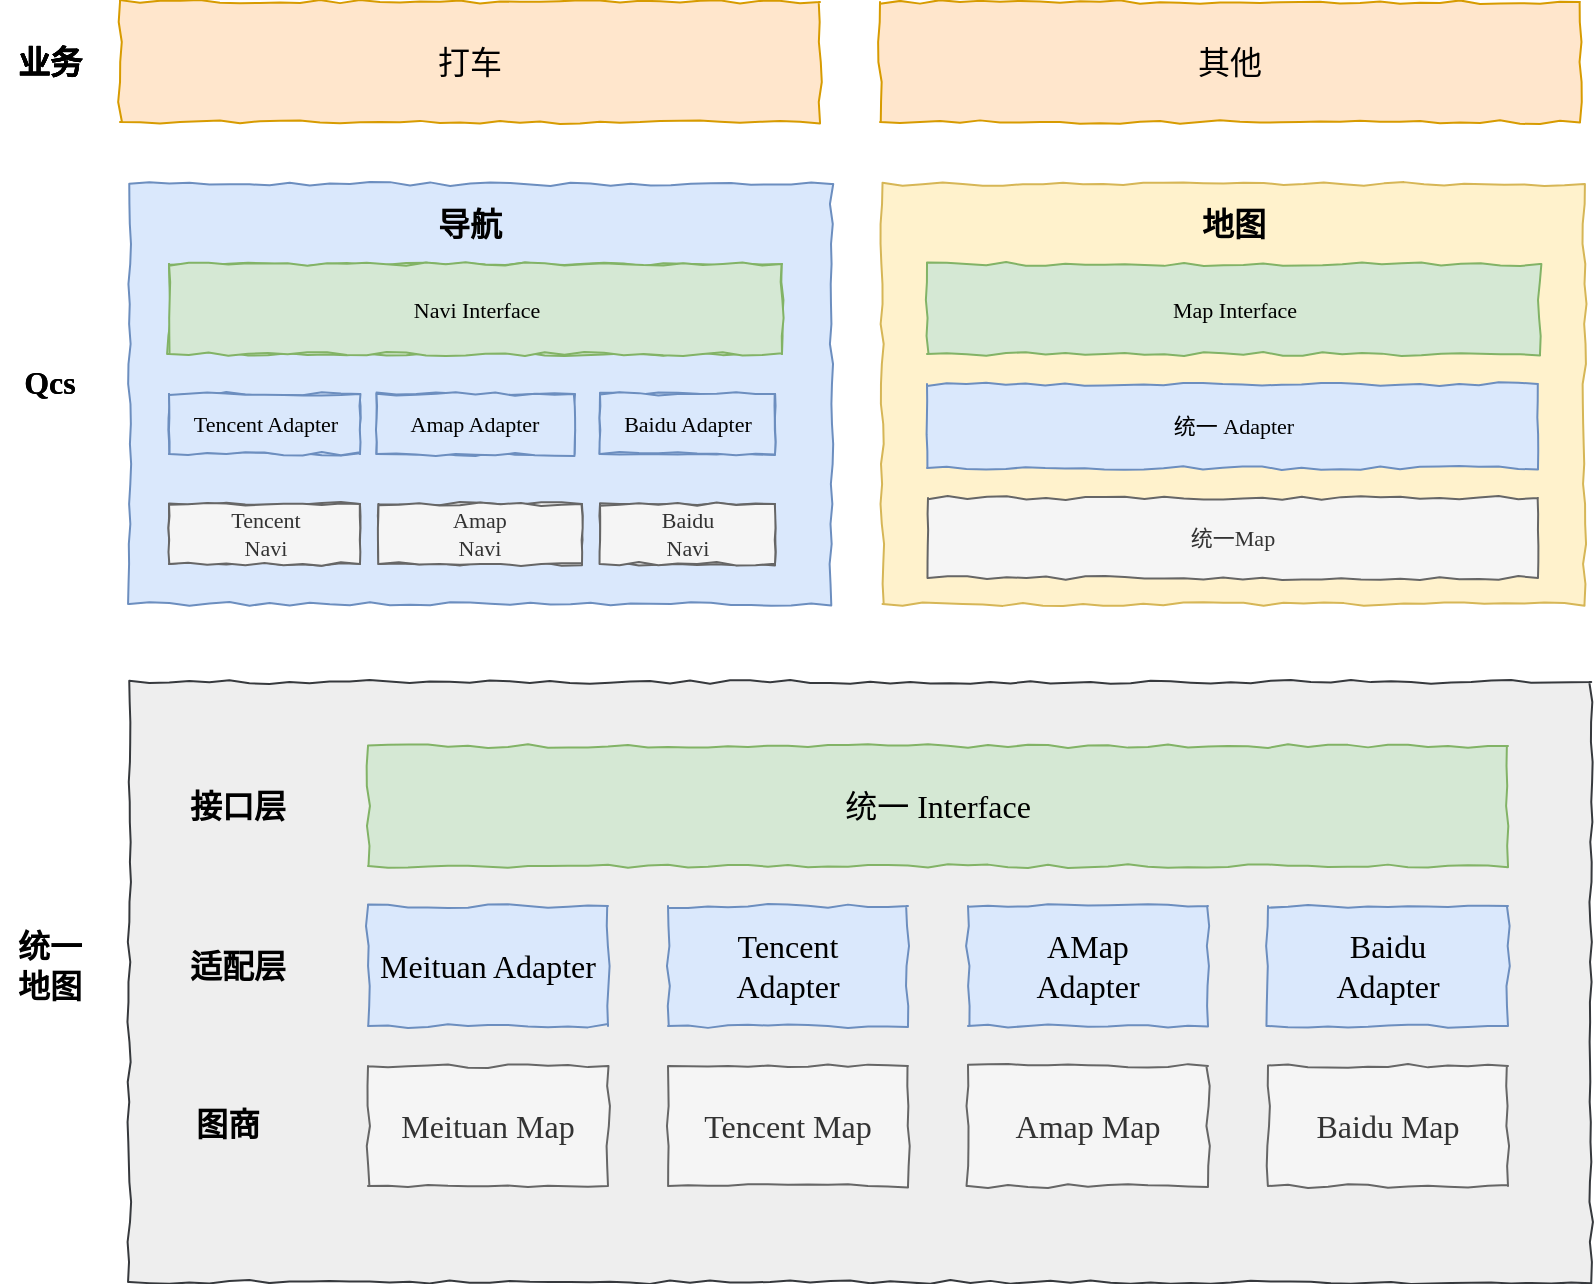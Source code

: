 <mxfile version="14.7.7" type="github">
  <diagram id="Is7nYFCBdMyNHaLq8IZW" name="第 1 页">
    <mxGraphModel dx="946" dy="646" grid="1" gridSize="10" guides="1" tooltips="1" connect="1" arrows="1" fold="1" page="1" pageScale="1" pageWidth="827" pageHeight="1169" math="0" shadow="0">
      <root>
        <mxCell id="0" />
        <mxCell id="1" parent="0" />
        <mxCell id="1ueHQHKciYsmYRuD5N_B-31" value="打车" style="rounded=0;whiteSpace=wrap;html=1;comic=1;fillColor=#ffe6cc;strokeColor=#d79b00;fontSize=16;fontFamily=Comic Sans MS;" parent="1" vertex="1">
          <mxGeometry x="80" y="150" width="350" height="60" as="geometry" />
        </mxCell>
        <mxCell id="1ueHQHKciYsmYRuD5N_B-32" value="业务" style="text;html=1;strokeColor=none;fillColor=none;align=center;verticalAlign=middle;whiteSpace=wrap;rounded=0;comic=1;fontFamily=Comic Sans MS;fontSize=16;fontStyle=1" parent="1" vertex="1">
          <mxGeometry x="20" y="170" width="50" height="20" as="geometry" />
        </mxCell>
        <mxCell id="1ueHQHKciYsmYRuD5N_B-33" value="其他" style="rounded=0;whiteSpace=wrap;html=1;comic=1;fillColor=#ffe6cc;strokeColor=#d79b00;fontSize=16;fontFamily=Comic Sans MS;" parent="1" vertex="1">
          <mxGeometry x="460" y="150" width="350" height="60" as="geometry" />
        </mxCell>
        <mxCell id="07GgqiMLKD5ptPio6yUv-5" value="业务" style="text;html=1;strokeColor=none;fillColor=none;align=center;verticalAlign=middle;whiteSpace=wrap;rounded=0;comic=1;fontFamily=Comic Sans MS;fontSize=16;fontStyle=1" parent="1" vertex="1">
          <mxGeometry x="20" y="170" width="50" height="20" as="geometry" />
        </mxCell>
        <mxCell id="XQhjO7J8rdvKNfG-MFRs-5" value="业务" style="text;html=1;strokeColor=none;fillColor=none;align=center;verticalAlign=middle;whiteSpace=wrap;rounded=0;comic=1;fontFamily=Comic Sans MS;fontSize=16;fontStyle=1" parent="1" vertex="1">
          <mxGeometry x="20" y="170" width="50" height="20" as="geometry" />
        </mxCell>
        <mxCell id="XQhjO7J8rdvKNfG-MFRs-29" value="业务" style="text;html=1;strokeColor=none;fillColor=none;align=center;verticalAlign=middle;whiteSpace=wrap;rounded=0;comic=1;fontFamily=Comic Sans MS;fontSize=16;fontStyle=1" parent="1" vertex="1">
          <mxGeometry x="20" y="170" width="50" height="20" as="geometry" />
        </mxCell>
        <mxCell id="sl_3yAfmPfBtSR_Gqw4w-1" value="" style="rounded=0;whiteSpace=wrap;html=1;comic=1;fontFamily=Comic Sans MS;fontSize=16;fillColor=#dae8fc;strokeColor=#6c8ebf;" vertex="1" parent="1">
          <mxGeometry x="84.63" y="241" width="351" height="210" as="geometry" />
        </mxCell>
        <mxCell id="sl_3yAfmPfBtSR_Gqw4w-2" value="Qcs" style="text;html=1;strokeColor=none;fillColor=none;align=center;verticalAlign=middle;whiteSpace=wrap;rounded=0;comic=1;fontFamily=Comic Sans MS;fontSize=16;fontStyle=1" vertex="1" parent="1">
          <mxGeometry x="20" y="330" width="50" height="20" as="geometry" />
        </mxCell>
        <mxCell id="sl_3yAfmPfBtSR_Gqw4w-3" value="地图" style="text;html=1;strokeColor=none;fillColor=none;align=center;verticalAlign=middle;whiteSpace=wrap;rounded=0;comic=1;fontFamily=Comic Sans MS;fontSize=16;fontStyle=1" vertex="1" parent="1">
          <mxGeometry x="611.75" y="260" width="50" height="20" as="geometry" />
        </mxCell>
        <mxCell id="sl_3yAfmPfBtSR_Gqw4w-4" value="导航" style="text;html=1;strokeColor=none;fillColor=none;align=center;verticalAlign=middle;whiteSpace=wrap;rounded=0;comic=1;fontFamily=Comic Sans MS;fontSize=16;fontStyle=1" vertex="1" parent="1">
          <mxGeometry x="230" y="251" width="50" height="20" as="geometry" />
        </mxCell>
        <mxCell id="sl_3yAfmPfBtSR_Gqw4w-5" value="Qcs" style="text;html=1;strokeColor=none;fillColor=none;align=center;verticalAlign=middle;whiteSpace=wrap;rounded=0;comic=1;fontFamily=Comic Sans MS;fontSize=16;fontStyle=1" vertex="1" parent="1">
          <mxGeometry x="20" y="330" width="50" height="20" as="geometry" />
        </mxCell>
        <mxCell id="sl_3yAfmPfBtSR_Gqw4w-6" value="地图" style="text;html=1;strokeColor=none;fillColor=none;align=center;verticalAlign=middle;whiteSpace=wrap;rounded=0;comic=1;fontFamily=Comic Sans MS;fontSize=16;fontStyle=1" vertex="1" parent="1">
          <mxGeometry x="611.75" y="260" width="50" height="20" as="geometry" />
        </mxCell>
        <mxCell id="sl_3yAfmPfBtSR_Gqw4w-7" value="Map Interface" style="rounded=0;whiteSpace=wrap;html=1;comic=1;fillColor=#d5e8d4;strokeColor=#82b366;fontSize=11;fontFamily=Comic Sans MS;" vertex="1" parent="1">
          <mxGeometry x="483.5" y="281" width="306.5" height="45" as="geometry" />
        </mxCell>
        <mxCell id="sl_3yAfmPfBtSR_Gqw4w-8" value="地图" style="text;html=1;strokeColor=none;fillColor=none;align=center;verticalAlign=middle;whiteSpace=wrap;rounded=0;comic=1;fontFamily=Comic Sans MS;fontSize=16;fontStyle=1" vertex="1" parent="1">
          <mxGeometry x="611.75" y="251" width="50" height="20" as="geometry" />
        </mxCell>
        <mxCell id="sl_3yAfmPfBtSR_Gqw4w-9" value="Navi Interface" style="rounded=0;whiteSpace=wrap;html=1;comic=1;fillColor=#d5e8d4;strokeColor=#82b366;fontSize=11;fontFamily=Comic Sans MS;" vertex="1" parent="1">
          <mxGeometry x="104.5" y="281" width="306.5" height="45" as="geometry" />
        </mxCell>
        <mxCell id="sl_3yAfmPfBtSR_Gqw4w-10" value="Tencent Adapter" style="rounded=0;whiteSpace=wrap;html=1;comic=1;fillColor=#dae8fc;strokeColor=#6c8ebf;fontSize=11;fontFamily=Comic Sans MS;" vertex="1" parent="1">
          <mxGeometry x="104.5" y="346" width="95.5" height="30" as="geometry" />
        </mxCell>
        <mxCell id="sl_3yAfmPfBtSR_Gqw4w-11" value="Amap Adapter" style="rounded=0;whiteSpace=wrap;html=1;comic=1;fillColor=#dae8fc;strokeColor=#6c8ebf;fontSize=11;fontFamily=Comic Sans MS;" vertex="1" parent="1">
          <mxGeometry x="208.25" y="346" width="99" height="30" as="geometry" />
        </mxCell>
        <mxCell id="sl_3yAfmPfBtSR_Gqw4w-12" value="Baidu Adapter" style="rounded=0;whiteSpace=wrap;html=1;comic=1;fillColor=#dae8fc;strokeColor=#6c8ebf;fontSize=11;fontFamily=Comic Sans MS;" vertex="1" parent="1">
          <mxGeometry x="320" y="346" width="87.5" height="30" as="geometry" />
        </mxCell>
        <mxCell id="sl_3yAfmPfBtSR_Gqw4w-13" value="Tencent&lt;br&gt;Navi" style="rounded=0;whiteSpace=wrap;html=1;comic=1;fillColor=#f5f5f5;strokeColor=#666666;fontSize=11;fontFamily=Comic Sans MS;fontColor=#333333;" vertex="1" parent="1">
          <mxGeometry x="104.5" y="401" width="95.5" height="30" as="geometry" />
        </mxCell>
        <mxCell id="sl_3yAfmPfBtSR_Gqw4w-14" value="Amap&lt;br&gt;Navi" style="rounded=0;whiteSpace=wrap;html=1;comic=1;fillColor=#f5f5f5;strokeColor=#666666;fontSize=11;fontFamily=Comic Sans MS;fontColor=#333333;" vertex="1" parent="1">
          <mxGeometry x="209.25" y="401" width="101.75" height="30" as="geometry" />
        </mxCell>
        <mxCell id="sl_3yAfmPfBtSR_Gqw4w-15" value="Baidu&lt;br&gt;Navi" style="rounded=0;whiteSpace=wrap;html=1;comic=1;fillColor=#f5f5f5;strokeColor=#666666;fontSize=11;fontFamily=Comic Sans MS;fontColor=#333333;" vertex="1" parent="1">
          <mxGeometry x="320" y="401" width="87.5" height="30" as="geometry" />
        </mxCell>
        <mxCell id="sl_3yAfmPfBtSR_Gqw4w-16" value="" style="rounded=0;whiteSpace=wrap;html=1;comic=1;fontFamily=Comic Sans MS;fontSize=16;fillColor=#fff2cc;strokeColor=#d6b656;" vertex="1" parent="1">
          <mxGeometry x="461.25" y="241" width="351" height="210" as="geometry" />
        </mxCell>
        <mxCell id="sl_3yAfmPfBtSR_Gqw4w-17" value="Map Interface" style="rounded=0;whiteSpace=wrap;html=1;comic=1;fillColor=#d5e8d4;strokeColor=#82b366;fontSize=11;fontFamily=Comic Sans MS;" vertex="1" parent="1">
          <mxGeometry x="483.5" y="281" width="306.5" height="45" as="geometry" />
        </mxCell>
        <mxCell id="sl_3yAfmPfBtSR_Gqw4w-18" value="地图" style="text;html=1;strokeColor=none;fillColor=none;align=center;verticalAlign=middle;whiteSpace=wrap;rounded=0;comic=1;fontFamily=Comic Sans MS;fontSize=16;fontStyle=1" vertex="1" parent="1">
          <mxGeometry x="611.75" y="251" width="50" height="20" as="geometry" />
        </mxCell>
        <mxCell id="sl_3yAfmPfBtSR_Gqw4w-19" value="Navi Interface" style="rounded=0;whiteSpace=wrap;html=1;comic=1;fillColor=#d5e8d4;strokeColor=#82b366;fontSize=11;fontFamily=Comic Sans MS;" vertex="1" parent="1">
          <mxGeometry x="104.5" y="281" width="306.5" height="45" as="geometry" />
        </mxCell>
        <mxCell id="sl_3yAfmPfBtSR_Gqw4w-20" value="Tencent Adapter" style="rounded=0;whiteSpace=wrap;html=1;comic=1;fillColor=#dae8fc;strokeColor=#6c8ebf;fontSize=11;fontFamily=Comic Sans MS;" vertex="1" parent="1">
          <mxGeometry x="104.5" y="346" width="95.5" height="30" as="geometry" />
        </mxCell>
        <mxCell id="sl_3yAfmPfBtSR_Gqw4w-21" value="Amap Adapter" style="rounded=0;whiteSpace=wrap;html=1;comic=1;fillColor=#dae8fc;strokeColor=#6c8ebf;fontSize=11;fontFamily=Comic Sans MS;" vertex="1" parent="1">
          <mxGeometry x="208.25" y="346" width="99" height="30" as="geometry" />
        </mxCell>
        <mxCell id="sl_3yAfmPfBtSR_Gqw4w-22" value="Baidu Adapter" style="rounded=0;whiteSpace=wrap;html=1;comic=1;fillColor=#dae8fc;strokeColor=#6c8ebf;fontSize=11;fontFamily=Comic Sans MS;" vertex="1" parent="1">
          <mxGeometry x="320" y="346" width="87.5" height="30" as="geometry" />
        </mxCell>
        <mxCell id="sl_3yAfmPfBtSR_Gqw4w-23" value="Tencent&lt;br&gt;Navi" style="rounded=0;whiteSpace=wrap;html=1;comic=1;fillColor=#f5f5f5;strokeColor=#666666;fontSize=11;fontFamily=Comic Sans MS;fontColor=#333333;" vertex="1" parent="1">
          <mxGeometry x="104.5" y="401" width="95.5" height="30" as="geometry" />
        </mxCell>
        <mxCell id="sl_3yAfmPfBtSR_Gqw4w-24" value="Amap&lt;br&gt;Navi" style="rounded=0;whiteSpace=wrap;html=1;comic=1;fillColor=#f5f5f5;strokeColor=#666666;fontSize=11;fontFamily=Comic Sans MS;fontColor=#333333;" vertex="1" parent="1">
          <mxGeometry x="209.25" y="401" width="101.75" height="30" as="geometry" />
        </mxCell>
        <mxCell id="sl_3yAfmPfBtSR_Gqw4w-25" value="Baidu&lt;br&gt;Navi" style="rounded=0;whiteSpace=wrap;html=1;comic=1;fillColor=#f5f5f5;strokeColor=#666666;fontSize=11;fontFamily=Comic Sans MS;fontColor=#333333;" vertex="1" parent="1">
          <mxGeometry x="320" y="401" width="87.5" height="30" as="geometry" />
        </mxCell>
        <mxCell id="sl_3yAfmPfBtSR_Gqw4w-26" value="" style="rounded=0;whiteSpace=wrap;html=1;comic=1;fontFamily=Comic Sans MS;fontSize=16;fillColor=#eeeeee;strokeColor=#36393d;" vertex="1" parent="1">
          <mxGeometry x="84.63" y="490" width="731" height="300" as="geometry" />
        </mxCell>
        <mxCell id="sl_3yAfmPfBtSR_Gqw4w-27" value="Meituan Map" style="rounded=0;whiteSpace=wrap;html=1;comic=1;fillColor=#f5f5f5;strokeColor=#666666;fontColor=#333333;fontSize=16;fontFamily=Comic Sans MS;" vertex="1" parent="1">
          <mxGeometry x="204" y="682" width="120" height="60" as="geometry" />
        </mxCell>
        <mxCell id="sl_3yAfmPfBtSR_Gqw4w-28" value="Tencent Map" style="rounded=0;whiteSpace=wrap;html=1;comic=1;fillColor=#f5f5f5;strokeColor=#666666;fontColor=#333333;fontSize=16;fontFamily=Comic Sans MS;" vertex="1" parent="1">
          <mxGeometry x="354" y="682" width="120" height="60" as="geometry" />
        </mxCell>
        <mxCell id="sl_3yAfmPfBtSR_Gqw4w-29" value="Amap Map" style="rounded=0;whiteSpace=wrap;html=1;comic=1;fillColor=#f5f5f5;strokeColor=#666666;fontColor=#333333;fontSize=16;fontFamily=Comic Sans MS;" vertex="1" parent="1">
          <mxGeometry x="504" y="682" width="120" height="60" as="geometry" />
        </mxCell>
        <mxCell id="sl_3yAfmPfBtSR_Gqw4w-30" value="Baidu Map" style="rounded=0;whiteSpace=wrap;html=1;comic=1;fillColor=#f5f5f5;strokeColor=#666666;fontColor=#333333;fontSize=16;fontFamily=Comic Sans MS;" vertex="1" parent="1">
          <mxGeometry x="654" y="682" width="120" height="60" as="geometry" />
        </mxCell>
        <mxCell id="sl_3yAfmPfBtSR_Gqw4w-31" value="Meituan Adapter" style="rounded=0;whiteSpace=wrap;html=1;comic=1;fillColor=#dae8fc;strokeColor=#6c8ebf;fontSize=16;fontFamily=Comic Sans MS;" vertex="1" parent="1">
          <mxGeometry x="204" y="602" width="120" height="60" as="geometry" />
        </mxCell>
        <mxCell id="sl_3yAfmPfBtSR_Gqw4w-32" value="图商" style="text;html=1;strokeColor=none;fillColor=none;align=center;verticalAlign=middle;whiteSpace=wrap;rounded=0;comic=1;fontFamily=Comic Sans MS;fontSize=16;fontStyle=1" vertex="1" parent="1">
          <mxGeometry x="114" y="702" width="40" height="18" as="geometry" />
        </mxCell>
        <mxCell id="sl_3yAfmPfBtSR_Gqw4w-33" value="Tencent&lt;br&gt;Adapter" style="rounded=0;whiteSpace=wrap;html=1;comic=1;fillColor=#dae8fc;strokeColor=#6c8ebf;fontSize=16;fontFamily=Comic Sans MS;" vertex="1" parent="1">
          <mxGeometry x="354" y="602" width="120" height="60" as="geometry" />
        </mxCell>
        <mxCell id="sl_3yAfmPfBtSR_Gqw4w-34" value="AMap&lt;br&gt;Adapter" style="rounded=0;whiteSpace=wrap;html=1;comic=1;fillColor=#dae8fc;strokeColor=#6c8ebf;fontSize=16;fontFamily=Comic Sans MS;" vertex="1" parent="1">
          <mxGeometry x="504" y="602" width="120" height="60" as="geometry" />
        </mxCell>
        <mxCell id="sl_3yAfmPfBtSR_Gqw4w-35" value="Baidu&lt;br&gt;Adapter" style="rounded=0;whiteSpace=wrap;html=1;comic=1;fillColor=#dae8fc;strokeColor=#6c8ebf;fontSize=16;fontFamily=Comic Sans MS;" vertex="1" parent="1">
          <mxGeometry x="654" y="602" width="120" height="60" as="geometry" />
        </mxCell>
        <mxCell id="sl_3yAfmPfBtSR_Gqw4w-36" value="适配层" style="text;html=1;strokeColor=none;fillColor=none;align=center;verticalAlign=middle;whiteSpace=wrap;rounded=0;comic=1;fontFamily=Comic Sans MS;fontSize=16;fontStyle=1" vertex="1" parent="1">
          <mxGeometry x="114" y="622" width="50" height="20" as="geometry" />
        </mxCell>
        <mxCell id="sl_3yAfmPfBtSR_Gqw4w-37" value="接口层" style="text;html=1;strokeColor=none;fillColor=none;align=center;verticalAlign=middle;whiteSpace=wrap;rounded=0;comic=1;fontFamily=Comic Sans MS;fontSize=16;fontStyle=1" vertex="1" parent="1">
          <mxGeometry x="114" y="542" width="50" height="20" as="geometry" />
        </mxCell>
        <mxCell id="sl_3yAfmPfBtSR_Gqw4w-38" value="统一Map" style="rounded=0;whiteSpace=wrap;html=1;comic=1;fillColor=#f5f5f5;strokeColor=#666666;fontSize=11;fontFamily=Comic Sans MS;fontColor=#333333;" vertex="1" parent="1">
          <mxGeometry x="484" y="398" width="305" height="40" as="geometry" />
        </mxCell>
        <mxCell id="sl_3yAfmPfBtSR_Gqw4w-39" value="统一 Adapter" style="rounded=0;whiteSpace=wrap;html=1;comic=1;fillColor=#dae8fc;strokeColor=#6c8ebf;fontSize=11;fontFamily=Comic Sans MS;" vertex="1" parent="1">
          <mxGeometry x="483.5" y="341" width="305.5" height="42" as="geometry" />
        </mxCell>
        <mxCell id="sl_3yAfmPfBtSR_Gqw4w-40" value="统一 Interface" style="rounded=0;whiteSpace=wrap;html=1;comic=1;fillColor=#d5e8d4;strokeColor=#82b366;fontSize=16;fontFamily=Comic Sans MS;" vertex="1" parent="1">
          <mxGeometry x="204" y="522" width="570" height="60" as="geometry" />
        </mxCell>
        <mxCell id="sl_3yAfmPfBtSR_Gqw4w-41" value="统一&lt;br&gt;地图" style="text;html=1;strokeColor=none;fillColor=none;align=center;verticalAlign=middle;whiteSpace=wrap;rounded=0;comic=1;fontFamily=Comic Sans MS;fontSize=16;fontStyle=1" vertex="1" parent="1">
          <mxGeometry x="20" y="622" width="50" height="20" as="geometry" />
        </mxCell>
      </root>
    </mxGraphModel>
  </diagram>
</mxfile>

